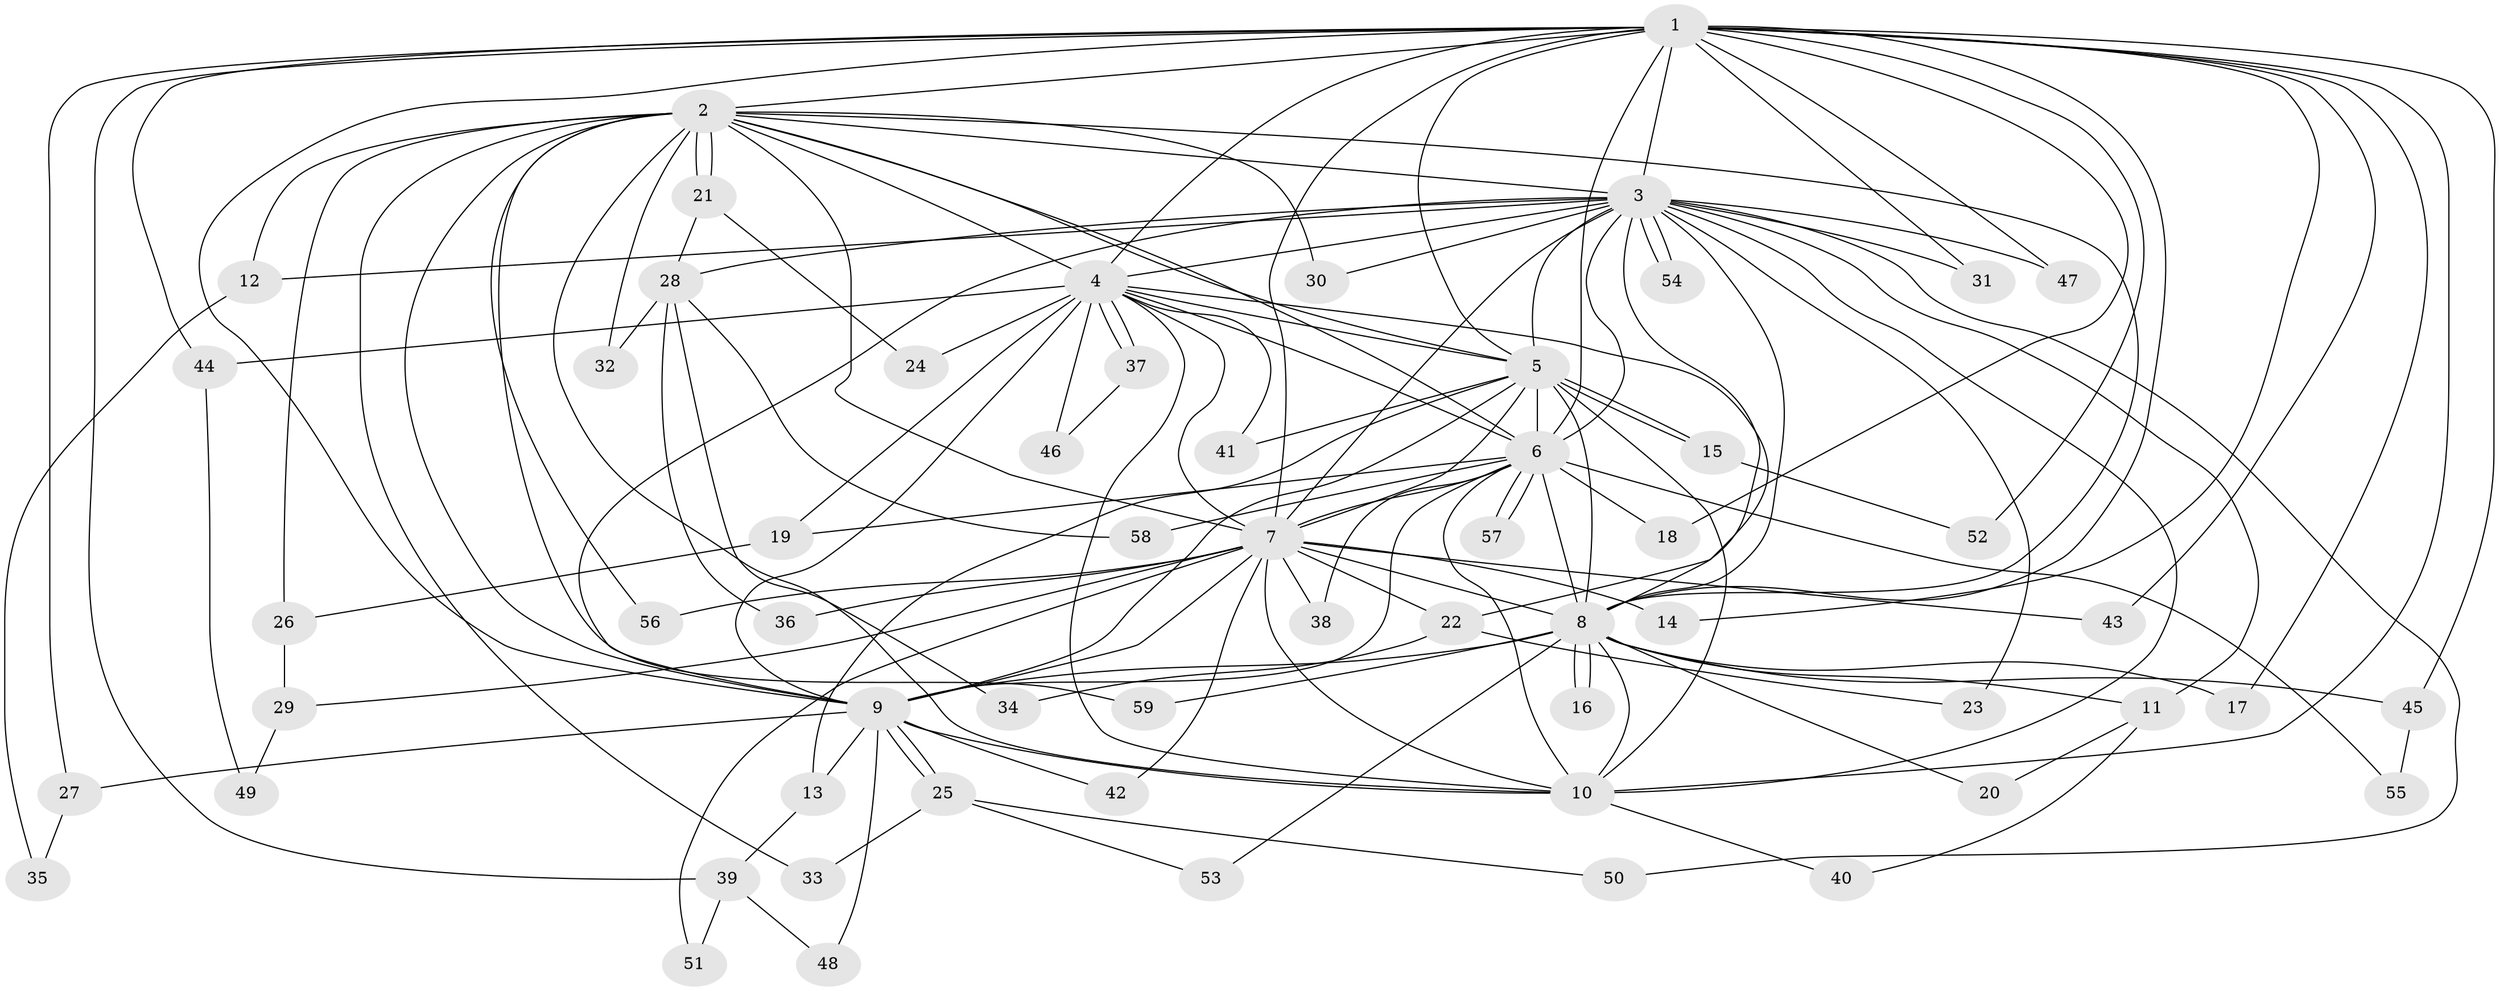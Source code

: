 // Generated by graph-tools (version 1.1) at 2025/14/03/09/25 04:14:01]
// undirected, 59 vertices, 143 edges
graph export_dot {
graph [start="1"]
  node [color=gray90,style=filled];
  1;
  2;
  3;
  4;
  5;
  6;
  7;
  8;
  9;
  10;
  11;
  12;
  13;
  14;
  15;
  16;
  17;
  18;
  19;
  20;
  21;
  22;
  23;
  24;
  25;
  26;
  27;
  28;
  29;
  30;
  31;
  32;
  33;
  34;
  35;
  36;
  37;
  38;
  39;
  40;
  41;
  42;
  43;
  44;
  45;
  46;
  47;
  48;
  49;
  50;
  51;
  52;
  53;
  54;
  55;
  56;
  57;
  58;
  59;
  1 -- 2;
  1 -- 3;
  1 -- 4;
  1 -- 5;
  1 -- 6;
  1 -- 7;
  1 -- 8;
  1 -- 9;
  1 -- 10;
  1 -- 14;
  1 -- 17;
  1 -- 18;
  1 -- 27;
  1 -- 31;
  1 -- 39;
  1 -- 43;
  1 -- 44;
  1 -- 45;
  1 -- 47;
  1 -- 52;
  2 -- 3;
  2 -- 4;
  2 -- 5;
  2 -- 6;
  2 -- 7;
  2 -- 8;
  2 -- 9;
  2 -- 10;
  2 -- 12;
  2 -- 21;
  2 -- 21;
  2 -- 26;
  2 -- 30;
  2 -- 32;
  2 -- 33;
  2 -- 56;
  2 -- 59;
  3 -- 4;
  3 -- 5;
  3 -- 6;
  3 -- 7;
  3 -- 8;
  3 -- 9;
  3 -- 10;
  3 -- 11;
  3 -- 12;
  3 -- 22;
  3 -- 23;
  3 -- 28;
  3 -- 30;
  3 -- 31;
  3 -- 47;
  3 -- 50;
  3 -- 54;
  3 -- 54;
  4 -- 5;
  4 -- 6;
  4 -- 7;
  4 -- 8;
  4 -- 9;
  4 -- 10;
  4 -- 19;
  4 -- 24;
  4 -- 37;
  4 -- 37;
  4 -- 41;
  4 -- 44;
  4 -- 46;
  5 -- 6;
  5 -- 7;
  5 -- 8;
  5 -- 9;
  5 -- 10;
  5 -- 13;
  5 -- 15;
  5 -- 15;
  5 -- 41;
  6 -- 7;
  6 -- 8;
  6 -- 9;
  6 -- 10;
  6 -- 18;
  6 -- 19;
  6 -- 38;
  6 -- 55;
  6 -- 57;
  6 -- 57;
  6 -- 58;
  7 -- 8;
  7 -- 9;
  7 -- 10;
  7 -- 14;
  7 -- 22;
  7 -- 29;
  7 -- 36;
  7 -- 38;
  7 -- 42;
  7 -- 43;
  7 -- 51;
  7 -- 56;
  8 -- 9;
  8 -- 10;
  8 -- 11;
  8 -- 16;
  8 -- 16;
  8 -- 17;
  8 -- 20;
  8 -- 45;
  8 -- 53;
  8 -- 59;
  9 -- 10;
  9 -- 13;
  9 -- 25;
  9 -- 25;
  9 -- 27;
  9 -- 42;
  9 -- 48;
  10 -- 40;
  11 -- 20;
  11 -- 40;
  12 -- 35;
  13 -- 39;
  15 -- 52;
  19 -- 26;
  21 -- 24;
  21 -- 28;
  22 -- 23;
  22 -- 34;
  25 -- 33;
  25 -- 50;
  25 -- 53;
  26 -- 29;
  27 -- 35;
  28 -- 32;
  28 -- 34;
  28 -- 36;
  28 -- 58;
  29 -- 49;
  37 -- 46;
  39 -- 48;
  39 -- 51;
  44 -- 49;
  45 -- 55;
}
